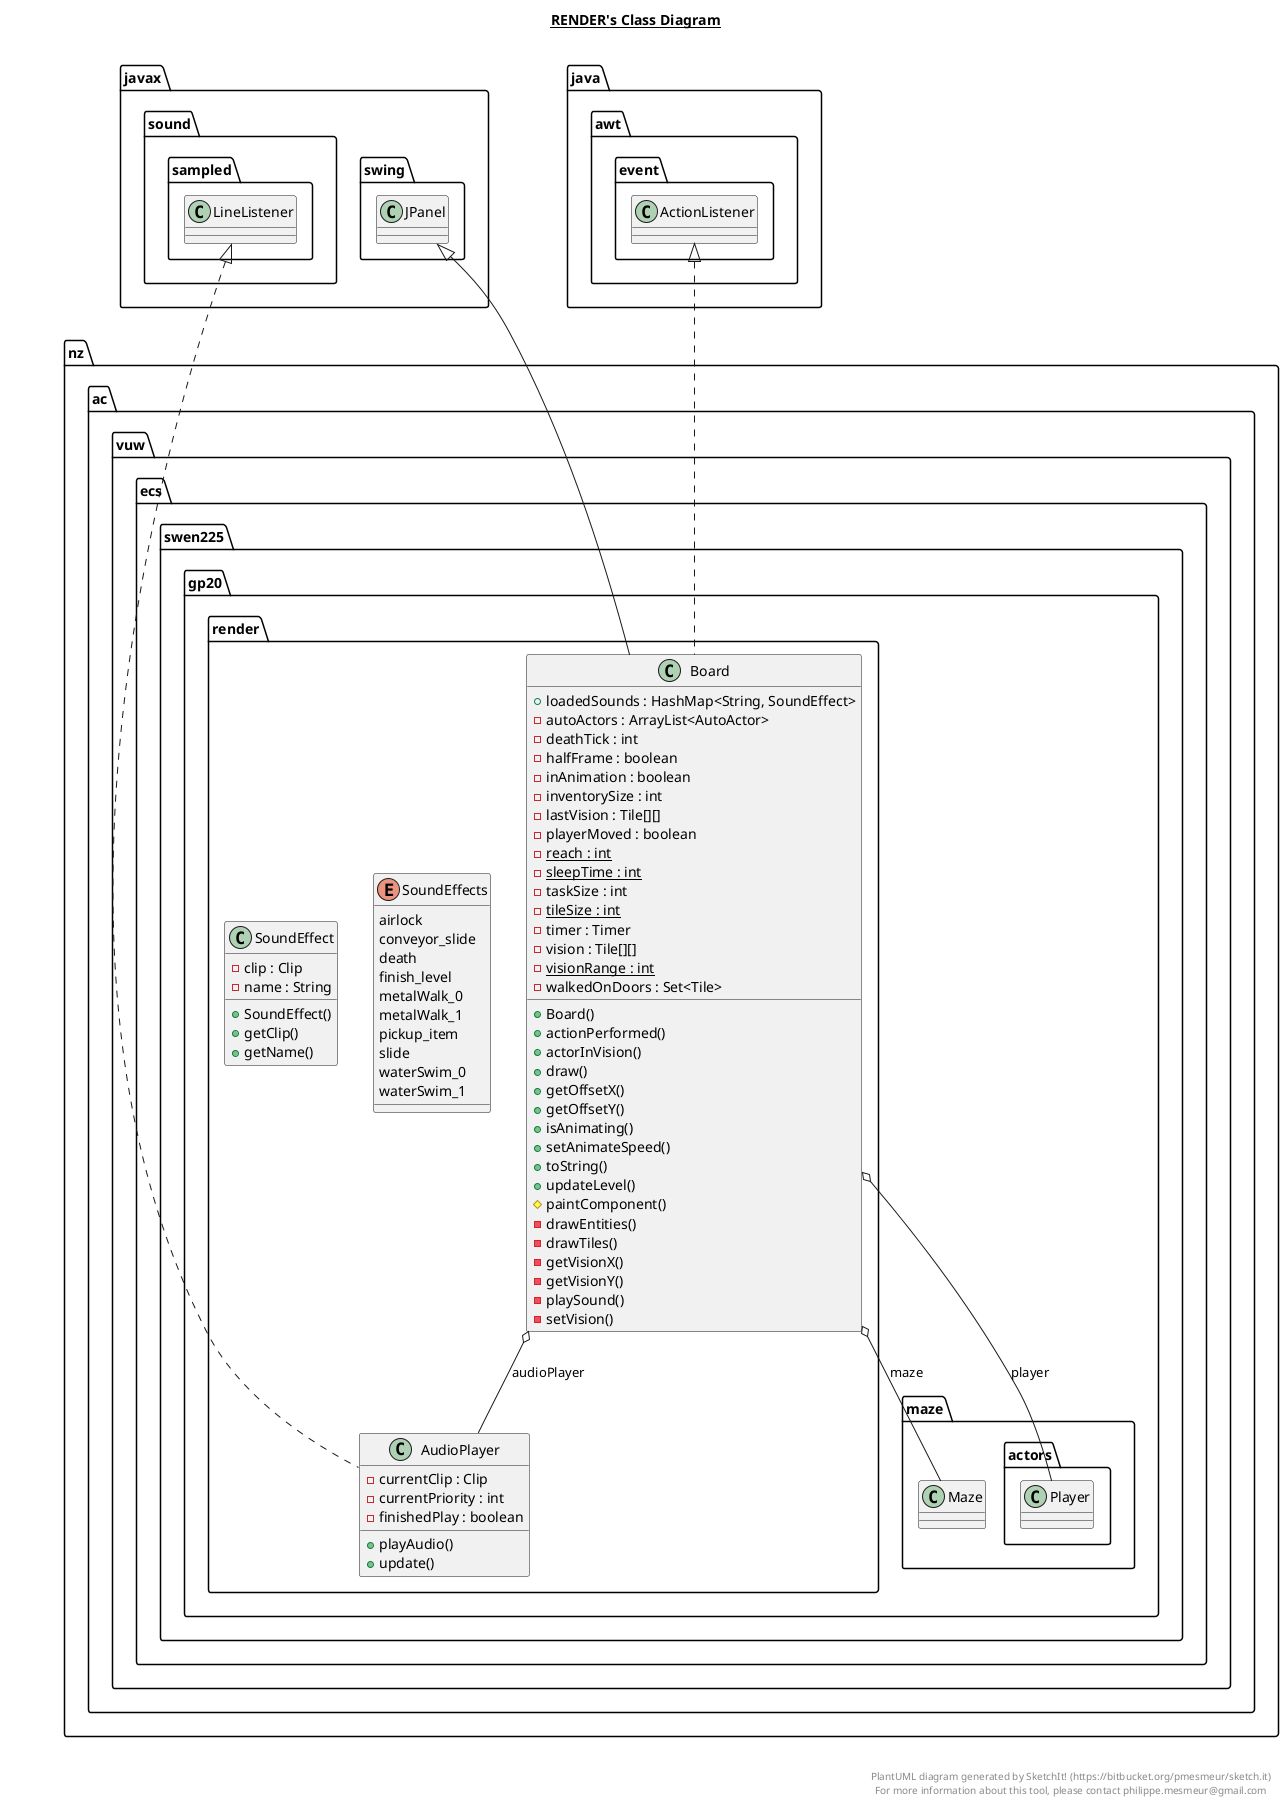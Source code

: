 @startuml

title __RENDER's Class Diagram__\n

  namespace nz.ac.vuw.ecs.swen225.gp20.render {
    class nz.ac.vuw.ecs.swen225.gp20.render.AudioPlayer {
        - currentClip : Clip
        - currentPriority : int
        - finishedPlay : boolean
        + playAudio()
        + update()
    }
  }
  

  namespace nz.ac.vuw.ecs.swen225.gp20.render {
    class nz.ac.vuw.ecs.swen225.gp20.render.Board {
        + loadedSounds : HashMap<String, SoundEffect>
        - autoActors : ArrayList<AutoActor>
        - deathTick : int
        - halfFrame : boolean
        - inAnimation : boolean
        - inventorySize : int
        - lastVision : Tile[][]
        - playerMoved : boolean
        {static} - reach : int
        {static} - sleepTime : int
        - taskSize : int
        {static} - tileSize : int
        - timer : Timer
        - vision : Tile[][]
        {static} - visionRange : int
        - walkedOnDoors : Set<Tile>
        + Board()
        + actionPerformed()
        + actorInVision()
        + draw()
        + getOffsetX()
        + getOffsetY()
        + isAnimating()
        + setAnimateSpeed()
        + toString()
        + updateLevel()
        # paintComponent()
        - drawEntities()
        - drawTiles()
        - getVisionX()
        - getVisionY()
        - playSound()
        - setVision()
    }
  }
  

  namespace nz.ac.vuw.ecs.swen225.gp20.render {
    enum SoundEffects {
      airlock
      conveyor_slide
      death
      finish_level
      metalWalk_0
      metalWalk_1
      pickup_item
      slide
      waterSwim_0
      waterSwim_1
    }
  }
  

  namespace nz.ac.vuw.ecs.swen225.gp20.render {
    class nz.ac.vuw.ecs.swen225.gp20.render.SoundEffect {
        - clip : Clip
        - name : String
        + SoundEffect()
        + getClip()
        + getName()
    }
  }
  

  nz.ac.vuw.ecs.swen225.gp20.render.AudioPlayer .up.|> javax.sound.sampled.LineListener
  nz.ac.vuw.ecs.swen225.gp20.render.Board .up.|> java.awt.event.ActionListener
  nz.ac.vuw.ecs.swen225.gp20.render.Board -up-|> javax.swing.JPanel
  nz.ac.vuw.ecs.swen225.gp20.render.Board o-- nz.ac.vuw.ecs.swen225.gp20.render.AudioPlayer : audioPlayer
  nz.ac.vuw.ecs.swen225.gp20.render.Board o-- nz.ac.vuw.ecs.swen225.gp20.maze.Maze : maze
  nz.ac.vuw.ecs.swen225.gp20.render.Board o-- nz.ac.vuw.ecs.swen225.gp20.maze.actors.Player : player
  nz.ac.vuw.ecs.swen225.gp20.render.Board +-down- nz.ac.vuw.ecs.swen225.gp20.render.Board.SoundEffects


right footer


PlantUML diagram generated by SketchIt! (https://bitbucket.org/pmesmeur/sketch.it)
For more information about this tool, please contact philippe.mesmeur@gmail.com
endfooter

@enduml
